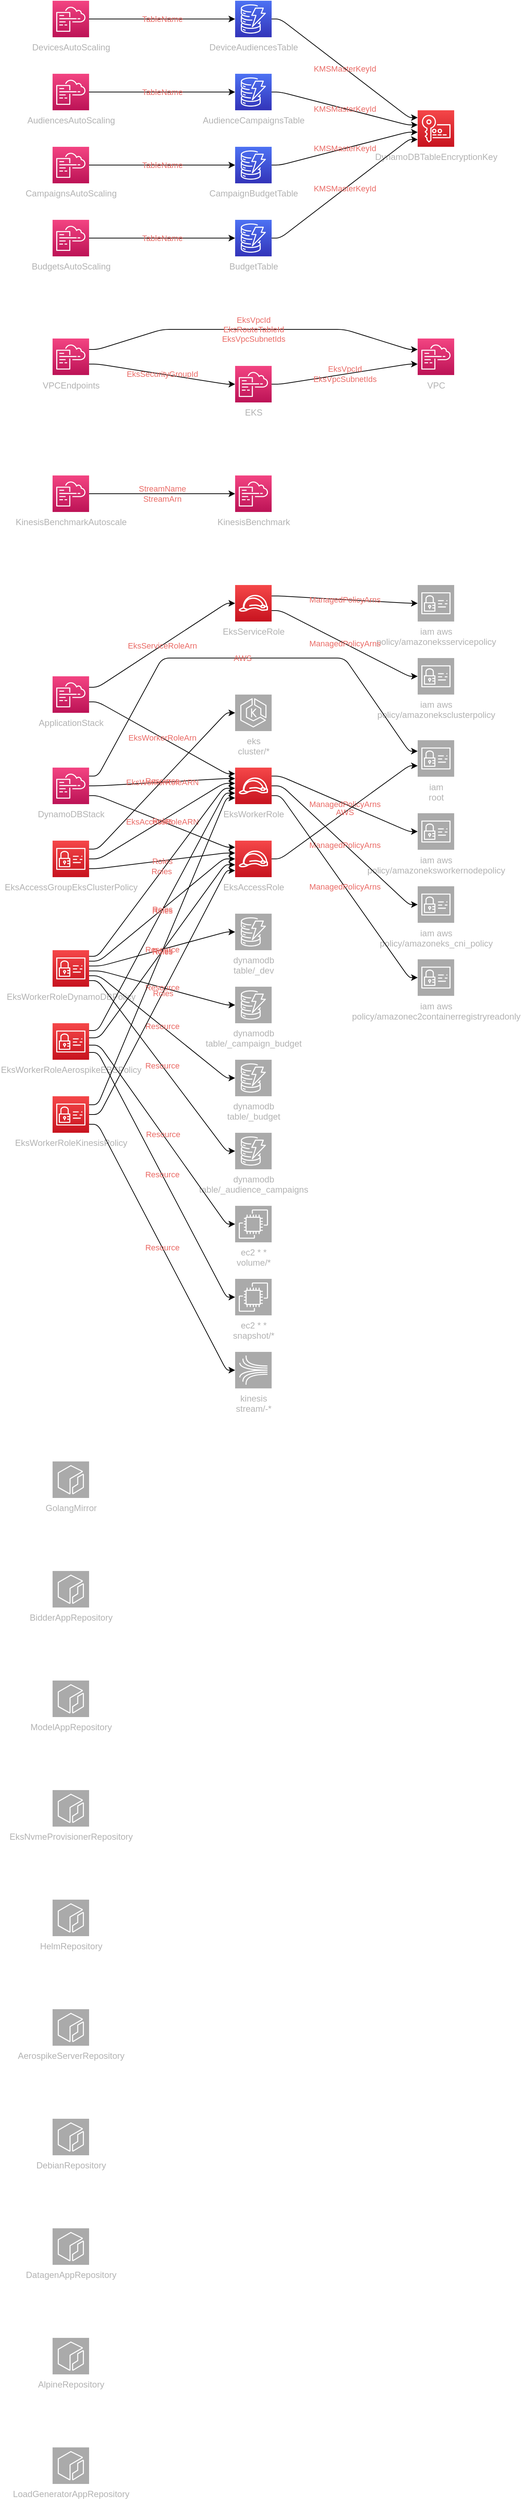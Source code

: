 <mxfile version="13.1.3" pages="2">
            <diagram id="diagramid" name="Diagram">
              <mxGraphModel><root><mxCell id="0"/><mxCell id="1" parent="0"/><mxCell id="2" value="GolangMirror" style="outlineConnect=0;fontColor=#B3B3B3;gradientColor=#aaaaaa;gradientDirection=north;fillColor=#aaaaaa;strokeColor=#ffffff;dashed=0;verticalLabelPosition=bottom;verticalAlign=top;align=center;html=1;fontSize=12;fontStyle=0;aspect=fixed;shape=mxgraph.aws4.resourceIcon;resIcon=mxgraph.aws4.ecr;" vertex="1" parent="1"><mxGeometry y="2000" width="50" height="50" as="geometry"/></mxCell><mxCell id="3" value="BidderAppRepository" style="outlineConnect=0;fontColor=#B3B3B3;gradientColor=#aaaaaa;gradientDirection=north;fillColor=#aaaaaa;strokeColor=#ffffff;dashed=0;verticalLabelPosition=bottom;verticalAlign=top;align=center;html=1;fontSize=12;fontStyle=0;aspect=fixed;shape=mxgraph.aws4.resourceIcon;resIcon=mxgraph.aws4.ecr;" vertex="1" parent="1"><mxGeometry y="2150" width="50" height="50" as="geometry"/></mxCell><mxCell id="4" value="ModelAppRepository" style="outlineConnect=0;fontColor=#B3B3B3;gradientColor=#aaaaaa;gradientDirection=north;fillColor=#aaaaaa;strokeColor=#ffffff;dashed=0;verticalLabelPosition=bottom;verticalAlign=top;align=center;html=1;fontSize=12;fontStyle=0;aspect=fixed;shape=mxgraph.aws4.resourceIcon;resIcon=mxgraph.aws4.ecr;" vertex="1" parent="1"><mxGeometry y="2300" width="50" height="50" as="geometry"/></mxCell><mxCell id="5" value="EksNvmeProvisionerRepository" style="outlineConnect=0;fontColor=#B3B3B3;gradientColor=#aaaaaa;gradientDirection=north;fillColor=#aaaaaa;strokeColor=#ffffff;dashed=0;verticalLabelPosition=bottom;verticalAlign=top;align=center;html=1;fontSize=12;fontStyle=0;aspect=fixed;shape=mxgraph.aws4.resourceIcon;resIcon=mxgraph.aws4.ecr;" vertex="1" parent="1"><mxGeometry y="2450" width="50" height="50" as="geometry"/></mxCell><mxCell id="6" value="HelmRepository" style="outlineConnect=0;fontColor=#B3B3B3;gradientColor=#aaaaaa;gradientDirection=north;fillColor=#aaaaaa;strokeColor=#ffffff;dashed=0;verticalLabelPosition=bottom;verticalAlign=top;align=center;html=1;fontSize=12;fontStyle=0;aspect=fixed;shape=mxgraph.aws4.resourceIcon;resIcon=mxgraph.aws4.ecr;" vertex="1" parent="1"><mxGeometry y="2600" width="50" height="50" as="geometry"/></mxCell><mxCell id="7" value="AerospikeServerRepository" style="outlineConnect=0;fontColor=#B3B3B3;gradientColor=#aaaaaa;gradientDirection=north;fillColor=#aaaaaa;strokeColor=#ffffff;dashed=0;verticalLabelPosition=bottom;verticalAlign=top;align=center;html=1;fontSize=12;fontStyle=0;aspect=fixed;shape=mxgraph.aws4.resourceIcon;resIcon=mxgraph.aws4.ecr;" vertex="1" parent="1"><mxGeometry y="2750" width="50" height="50" as="geometry"/></mxCell><mxCell id="8" value="DebianRepository" style="outlineConnect=0;fontColor=#B3B3B3;gradientColor=#aaaaaa;gradientDirection=north;fillColor=#aaaaaa;strokeColor=#ffffff;dashed=0;verticalLabelPosition=bottom;verticalAlign=top;align=center;html=1;fontSize=12;fontStyle=0;aspect=fixed;shape=mxgraph.aws4.resourceIcon;resIcon=mxgraph.aws4.ecr;" vertex="1" parent="1"><mxGeometry y="2900" width="50" height="50" as="geometry"/></mxCell><mxCell id="9" value="DeviceAudiencesTable" style="outlineConnect=0;fontColor=#B3B3B3;gradientColor=#4D72F3;gradientDirection=north;fillColor=#3334B9;strokeColor=#ffffff;dashed=0;verticalLabelPosition=bottom;verticalAlign=top;align=center;html=1;fontSize=12;fontStyle=0;aspect=fixed;shape=mxgraph.aws4.resourceIcon;resIcon=mxgraph.aws4.dynamodb;" vertex="1" parent="1"><mxGeometry x="250" width="50" height="50" as="geometry"/></mxCell><mxCell id="10" value="AudienceCampaignsTable" style="outlineConnect=0;fontColor=#B3B3B3;gradientColor=#4D72F3;gradientDirection=north;fillColor=#3334B9;strokeColor=#ffffff;dashed=0;verticalLabelPosition=bottom;verticalAlign=top;align=center;html=1;fontSize=12;fontStyle=0;aspect=fixed;shape=mxgraph.aws4.resourceIcon;resIcon=mxgraph.aws4.dynamodb;" vertex="1" parent="1"><mxGeometry x="250" y="100" width="50" height="50" as="geometry"/></mxCell><mxCell id="11" value="CampaignBudgetTable" style="outlineConnect=0;fontColor=#B3B3B3;gradientColor=#4D72F3;gradientDirection=north;fillColor=#3334B9;strokeColor=#ffffff;dashed=0;verticalLabelPosition=bottom;verticalAlign=top;align=center;html=1;fontSize=12;fontStyle=0;aspect=fixed;shape=mxgraph.aws4.resourceIcon;resIcon=mxgraph.aws4.dynamodb;" vertex="1" parent="1"><mxGeometry x="250" y="200" width="50" height="50" as="geometry"/></mxCell><mxCell id="12" value="BudgetTable" style="outlineConnect=0;fontColor=#B3B3B3;gradientColor=#4D72F3;gradientDirection=north;fillColor=#3334B9;strokeColor=#ffffff;dashed=0;verticalLabelPosition=bottom;verticalAlign=top;align=center;html=1;fontSize=12;fontStyle=0;aspect=fixed;shape=mxgraph.aws4.resourceIcon;resIcon=mxgraph.aws4.dynamodb;" vertex="1" parent="1"><mxGeometry x="250" y="300" width="50" height="50" as="geometry"/></mxCell><mxCell id="13" value="DevicesAutoScaling" style="outlineConnect=0;fontColor=#B3B3B3;gradientColor=#F34482;gradientDirection=north;fillColor=#BC1356;strokeColor=#ffffff;dashed=0;verticalLabelPosition=bottom;verticalAlign=top;align=center;html=1;fontSize=12;fontStyle=0;aspect=fixed;shape=mxgraph.aws4.resourceIcon;resIcon=mxgraph.aws4.cloudformation;" vertex="1" parent="1"><mxGeometry width="50" height="50" as="geometry"/></mxCell><mxCell id="14" value="AudiencesAutoScaling" style="outlineConnect=0;fontColor=#B3B3B3;gradientColor=#F34482;gradientDirection=north;fillColor=#BC1356;strokeColor=#ffffff;dashed=0;verticalLabelPosition=bottom;verticalAlign=top;align=center;html=1;fontSize=12;fontStyle=0;aspect=fixed;shape=mxgraph.aws4.resourceIcon;resIcon=mxgraph.aws4.cloudformation;" vertex="1" parent="1"><mxGeometry y="100" width="50" height="50" as="geometry"/></mxCell><mxCell id="15" value="CampaignsAutoScaling" style="outlineConnect=0;fontColor=#B3B3B3;gradientColor=#F34482;gradientDirection=north;fillColor=#BC1356;strokeColor=#ffffff;dashed=0;verticalLabelPosition=bottom;verticalAlign=top;align=center;html=1;fontSize=12;fontStyle=0;aspect=fixed;shape=mxgraph.aws4.resourceIcon;resIcon=mxgraph.aws4.cloudformation;" vertex="1" parent="1"><mxGeometry y="200" width="50" height="50" as="geometry"/></mxCell><mxCell id="16" value="BudgetsAutoScaling" style="outlineConnect=0;fontColor=#B3B3B3;gradientColor=#F34482;gradientDirection=north;fillColor=#BC1356;strokeColor=#ffffff;dashed=0;verticalLabelPosition=bottom;verticalAlign=top;align=center;html=1;fontSize=12;fontStyle=0;aspect=fixed;shape=mxgraph.aws4.resourceIcon;resIcon=mxgraph.aws4.cloudformation;" vertex="1" parent="1"><mxGeometry y="300" width="50" height="50" as="geometry"/></mxCell><mxCell id="17" value="DynamoDBTableEncryptionKey" style="outlineConnect=0;fontColor=#B3B3B3;gradientColor=#F54749;gradientDirection=north;fillColor=#C7131F;strokeColor=#ffffff;dashed=0;verticalLabelPosition=bottom;verticalAlign=top;align=center;html=1;fontSize=12;fontStyle=0;aspect=fixed;shape=mxgraph.aws4.resourceIcon;resIcon=mxgraph.aws4.key_management_service;" vertex="1" parent="1"><mxGeometry x="500" y="150" width="50" height="50" as="geometry"/></mxCell><mxCell id="DynamoDBTableEncryptionKey|DeviceAudiencesTable" value="KMSMasterKeyId" style="edgeStyle=orthogonalEdgeStyle;rounded=1;orthogonalLoop=1;jettySize=auto;html=1;labelBackgroundColor=none;fontColor=#EA6B66;noEdgeStyle=1;orthogonal=1;" edge="1" parent="1" source="9" target="17"><mxGeometry relative="1" as="geometry"><Array as="points"><mxPoint x="312" y="25"/><mxPoint x="488" y="160"/></Array></mxGeometry></mxCell><mxCell id="DynamoDBTableEncryptionKey|AudienceCampaignsTable" value="KMSMasterKeyId" style="edgeStyle=orthogonalEdgeStyle;rounded=1;orthogonalLoop=1;jettySize=auto;html=1;labelBackgroundColor=none;fontColor=#EA6B66;noEdgeStyle=1;orthogonal=1;" edge="1" parent="1" source="10" target="17"><mxGeometry relative="1" as="geometry"><Array as="points"><mxPoint x="312" y="125"/><mxPoint x="486" y="170"/></Array></mxGeometry></mxCell><mxCell id="DynamoDBTableEncryptionKey|CampaignBudgetTable" value="KMSMasterKeyId" style="edgeStyle=orthogonalEdgeStyle;rounded=1;orthogonalLoop=1;jettySize=auto;html=1;labelBackgroundColor=none;fontColor=#EA6B66;noEdgeStyle=1;orthogonal=1;" edge="1" parent="1" source="11" target="17"><mxGeometry relative="1" as="geometry"><Array as="points"><mxPoint x="312" y="225"/><mxPoint x="486" y="180"/></Array></mxGeometry></mxCell><mxCell id="DynamoDBTableEncryptionKey|BudgetTable" value="KMSMasterKeyId" style="edgeStyle=orthogonalEdgeStyle;rounded=1;orthogonalLoop=1;jettySize=auto;html=1;labelBackgroundColor=none;fontColor=#EA6B66;noEdgeStyle=1;orthogonal=1;" edge="1" parent="1" source="12" target="17"><mxGeometry relative="1" as="geometry"><Array as="points"><mxPoint x="312" y="325"/><mxPoint x="488" y="190"/></Array></mxGeometry></mxCell><mxCell id="DeviceAudiencesTable|DevicesAutoScaling" value="TableName" style="edgeStyle=orthogonalEdgeStyle;rounded=1;orthogonalLoop=1;jettySize=auto;html=1;labelBackgroundColor=none;fontColor=#EA6B66;noEdgeStyle=1;orthogonal=1;" edge="1" parent="1" source="13" target="9"><mxGeometry relative="1" as="geometry"><Array as="points"><mxPoint x="62" y="25"/><mxPoint x="238" y="25"/></Array></mxGeometry></mxCell><mxCell id="AudienceCampaignsTable|AudiencesAutoScaling" value="TableName" style="edgeStyle=orthogonalEdgeStyle;rounded=1;orthogonalLoop=1;jettySize=auto;html=1;labelBackgroundColor=none;fontColor=#EA6B66;noEdgeStyle=1;orthogonal=1;" edge="1" parent="1" source="14" target="10"><mxGeometry relative="1" as="geometry"><Array as="points"><mxPoint x="62" y="125"/><mxPoint x="238" y="125"/></Array></mxGeometry></mxCell><mxCell id="CampaignBudgetTable|CampaignsAutoScaling" value="TableName" style="edgeStyle=orthogonalEdgeStyle;rounded=1;orthogonalLoop=1;jettySize=auto;html=1;labelBackgroundColor=none;fontColor=#EA6B66;noEdgeStyle=1;orthogonal=1;" edge="1" parent="1" source="15" target="11"><mxGeometry relative="1" as="geometry"><Array as="points"><mxPoint x="62" y="225"/><mxPoint x="238" y="225"/></Array></mxGeometry></mxCell><mxCell id="BudgetTable|BudgetsAutoScaling" value="TableName" style="edgeStyle=orthogonalEdgeStyle;rounded=1;orthogonalLoop=1;jettySize=auto;html=1;labelBackgroundColor=none;fontColor=#EA6B66;noEdgeStyle=1;orthogonal=1;" edge="1" parent="1" source="16" target="12"><mxGeometry relative="1" as="geometry"><Array as="points"><mxPoint x="62" y="325"/><mxPoint x="238" y="325"/></Array></mxGeometry></mxCell><mxCell id="18" value="DynamoDBStack" style="outlineConnect=0;fontColor=#B3B3B3;gradientColor=#F34482;gradientDirection=north;fillColor=#BC1356;strokeColor=#ffffff;dashed=0;verticalLabelPosition=bottom;verticalAlign=top;align=center;html=1;fontSize=12;fontStyle=0;aspect=fixed;shape=mxgraph.aws4.resourceIcon;resIcon=mxgraph.aws4.cloudformation;" vertex="1" parent="1"><mxGeometry y="1050" width="50" height="50" as="geometry"/></mxCell><mxCell id="19" value="VPC" style="outlineConnect=0;fontColor=#B3B3B3;gradientColor=#F34482;gradientDirection=north;fillColor=#BC1356;strokeColor=#ffffff;dashed=0;verticalLabelPosition=bottom;verticalAlign=top;align=center;html=1;fontSize=12;fontStyle=0;aspect=fixed;shape=mxgraph.aws4.resourceIcon;resIcon=mxgraph.aws4.cloudformation;" vertex="1" parent="1"><mxGeometry x="500" y="462.5" width="50" height="50" as="geometry"/></mxCell><mxCell id="20" value="VPCEndpoints" style="outlineConnect=0;fontColor=#B3B3B3;gradientColor=#F34482;gradientDirection=north;fillColor=#BC1356;strokeColor=#ffffff;dashed=0;verticalLabelPosition=bottom;verticalAlign=top;align=center;html=1;fontSize=12;fontStyle=0;aspect=fixed;shape=mxgraph.aws4.resourceIcon;resIcon=mxgraph.aws4.cloudformation;" vertex="1" parent="1"><mxGeometry y="462.5" width="50" height="50" as="geometry"/></mxCell><mxCell id="21" value="EKS" style="outlineConnect=0;fontColor=#B3B3B3;gradientColor=#F34482;gradientDirection=north;fillColor=#BC1356;strokeColor=#ffffff;dashed=0;verticalLabelPosition=bottom;verticalAlign=top;align=center;html=1;fontSize=12;fontStyle=0;aspect=fixed;shape=mxgraph.aws4.resourceIcon;resIcon=mxgraph.aws4.cloudformation;" vertex="1" parent="1"><mxGeometry x="250" y="500" width="50" height="50" as="geometry"/></mxCell><mxCell id="22" value="KinesisBenchmark" style="outlineConnect=0;fontColor=#B3B3B3;gradientColor=#F34482;gradientDirection=north;fillColor=#BC1356;strokeColor=#ffffff;dashed=0;verticalLabelPosition=bottom;verticalAlign=top;align=center;html=1;fontSize=12;fontStyle=0;aspect=fixed;shape=mxgraph.aws4.resourceIcon;resIcon=mxgraph.aws4.cloudformation;" vertex="1" parent="1"><mxGeometry x="250" y="650" width="50" height="50" as="geometry"/></mxCell><mxCell id="23" value="KinesisBenchmarkAutoscale" style="outlineConnect=0;fontColor=#B3B3B3;gradientColor=#F34482;gradientDirection=north;fillColor=#BC1356;strokeColor=#ffffff;dashed=0;verticalLabelPosition=bottom;verticalAlign=top;align=center;html=1;fontSize=12;fontStyle=0;aspect=fixed;shape=mxgraph.aws4.resourceIcon;resIcon=mxgraph.aws4.cloudformation;" vertex="1" parent="1"><mxGeometry y="650" width="50" height="50" as="geometry"/></mxCell><mxCell id="VPC|VPCEndpoints" value="EksVpcId&#xA;EksRouteTableId&#xA;EksVpcSubnetIds" style="edgeStyle=orthogonalEdgeStyle;rounded=1;orthogonalLoop=1;jettySize=auto;html=1;labelBackgroundColor=none;fontColor=#EA6B66;noEdgeStyle=1;orthogonal=1;" edge="1" parent="1" source="20" target="19"><mxGeometry relative="1" as="geometry"><Array as="points"><mxPoint x="62" y="477.5"/><mxPoint x="150" y="450"/><mxPoint x="400" y="450"/><mxPoint x="488" y="477.5"/></Array></mxGeometry></mxCell><mxCell id="EKS|VPCEndpoints" value="EksSecurityGroupId" style="edgeStyle=orthogonalEdgeStyle;rounded=1;orthogonalLoop=1;jettySize=auto;html=1;labelBackgroundColor=none;fontColor=#EA6B66;noEdgeStyle=1;orthogonal=1;" edge="1" parent="1" source="20" target="21"><mxGeometry relative="1" as="geometry"><Array as="points"><mxPoint x="62" y="497.5"/><mxPoint x="238" y="525"/></Array></mxGeometry></mxCell><mxCell id="VPC|EKS" value="EksVpcId&#xA;EksVpcSubnetIds" style="edgeStyle=orthogonalEdgeStyle;rounded=1;orthogonalLoop=1;jettySize=auto;html=1;labelBackgroundColor=none;fontColor=#EA6B66;noEdgeStyle=1;orthogonal=1;" edge="1" parent="1" source="21" target="19"><mxGeometry relative="1" as="geometry"><Array as="points"><mxPoint x="312" y="525"/><mxPoint x="488" y="497.5"/></Array></mxGeometry></mxCell><mxCell id="KinesisBenchmark|KinesisBenchmarkAutoscale" value="StreamName&#xA;StreamArn" style="edgeStyle=orthogonalEdgeStyle;rounded=1;orthogonalLoop=1;jettySize=auto;html=1;labelBackgroundColor=none;fontColor=#EA6B66;noEdgeStyle=1;orthogonal=1;" edge="1" parent="1" source="23" target="22"><mxGeometry relative="1" as="geometry"><Array as="points"><mxPoint x="62" y="675"/><mxPoint x="238" y="675"/></Array></mxGeometry></mxCell><mxCell id="24" value="ApplicationStack" style="outlineConnect=0;fontColor=#B3B3B3;gradientColor=#F34482;gradientDirection=north;fillColor=#BC1356;strokeColor=#ffffff;dashed=0;verticalLabelPosition=bottom;verticalAlign=top;align=center;html=1;fontSize=12;fontStyle=0;aspect=fixed;shape=mxgraph.aws4.resourceIcon;resIcon=mxgraph.aws4.cloudformation;" vertex="1" parent="1"><mxGeometry y="925" width="50" height="50" as="geometry"/></mxCell><mxCell id="25" value="EksServiceRole" style="outlineConnect=0;fontColor=#B3B3B3;gradientColor=#F54749;gradientDirection=north;fillColor=#C7131F;strokeColor=#ffffff;dashed=0;verticalLabelPosition=bottom;verticalAlign=top;align=center;html=1;fontSize=12;fontStyle=0;aspect=fixed;shape=mxgraph.aws4.resourceIcon;resIcon=mxgraph.aws4.role;" vertex="1" parent="1"><mxGeometry x="250" y="800" width="50" height="50" as="geometry"/></mxCell><mxCell id="26" value="EksWorkerRole" style="outlineConnect=0;fontColor=#B3B3B3;gradientColor=#F54749;gradientDirection=north;fillColor=#C7131F;strokeColor=#ffffff;dashed=0;verticalLabelPosition=bottom;verticalAlign=top;align=center;html=1;fontSize=12;fontStyle=0;aspect=fixed;shape=mxgraph.aws4.resourceIcon;resIcon=mxgraph.aws4.role;" vertex="1" parent="1"><mxGeometry x="250" y="1050" width="50" height="50" as="geometry"/></mxCell><mxCell id="27" value="EksAccessRole" style="outlineConnect=0;fontColor=#B3B3B3;gradientColor=#F54749;gradientDirection=north;fillColor=#C7131F;strokeColor=#ffffff;dashed=0;verticalLabelPosition=bottom;verticalAlign=top;align=center;html=1;fontSize=12;fontStyle=0;aspect=fixed;shape=mxgraph.aws4.resourceIcon;resIcon=mxgraph.aws4.role;" vertex="1" parent="1"><mxGeometry x="250" y="1150" width="50" height="50" as="geometry"/></mxCell><mxCell id="28" value="EksAccessGroupEksClusterPolicy" style="outlineConnect=0;fontColor=#B3B3B3;gradientColor=#F54749;gradientDirection=north;fillColor=#C7131F;strokeColor=#ffffff;dashed=0;verticalLabelPosition=bottom;verticalAlign=top;align=center;html=1;fontSize=12;fontStyle=0;aspect=fixed;shape=mxgraph.aws4.resourceIcon;resIcon=mxgraph.aws4.identity_and_access_management;" vertex="1" parent="1"><mxGeometry y="1150" width="50" height="50" as="geometry"/></mxCell><mxCell id="29" value="EksWorkerRoleDynamoDBPolicy" style="outlineConnect=0;fontColor=#B3B3B3;gradientColor=#F54749;gradientDirection=north;fillColor=#C7131F;strokeColor=#ffffff;dashed=0;verticalLabelPosition=bottom;verticalAlign=top;align=center;html=1;fontSize=12;fontStyle=0;aspect=fixed;shape=mxgraph.aws4.resourceIcon;resIcon=mxgraph.aws4.identity_and_access_management;" vertex="1" parent="1"><mxGeometry y="1300" width="50" height="50" as="geometry"/></mxCell><mxCell id="30" value="EksWorkerRoleAerospikeEBSPolicy" style="outlineConnect=0;fontColor=#B3B3B3;gradientColor=#F54749;gradientDirection=north;fillColor=#C7131F;strokeColor=#ffffff;dashed=0;verticalLabelPosition=bottom;verticalAlign=top;align=center;html=1;fontSize=12;fontStyle=0;aspect=fixed;shape=mxgraph.aws4.resourceIcon;resIcon=mxgraph.aws4.identity_and_access_management;" vertex="1" parent="1"><mxGeometry y="1400" width="50" height="50" as="geometry"/></mxCell><mxCell id="31" value="EksWorkerRoleKinesisPolicy" style="outlineConnect=0;fontColor=#B3B3B3;gradientColor=#F54749;gradientDirection=north;fillColor=#C7131F;strokeColor=#ffffff;dashed=0;verticalLabelPosition=bottom;verticalAlign=top;align=center;html=1;fontSize=12;fontStyle=0;aspect=fixed;shape=mxgraph.aws4.resourceIcon;resIcon=mxgraph.aws4.identity_and_access_management;" vertex="1" parent="1"><mxGeometry y="1500" width="50" height="50" as="geometry"/></mxCell><mxCell id="32" value="DatagenAppRepository" style="outlineConnect=0;fontColor=#B3B3B3;gradientColor=#aaaaaa;gradientDirection=north;fillColor=#aaaaaa;strokeColor=#ffffff;dashed=0;verticalLabelPosition=bottom;verticalAlign=top;align=center;html=1;fontSize=12;fontStyle=0;aspect=fixed;shape=mxgraph.aws4.resourceIcon;resIcon=mxgraph.aws4.ecr;" vertex="1" parent="1"><mxGeometry y="3050" width="50" height="50" as="geometry"/></mxCell><mxCell id="33" value="AlpineRepository" style="outlineConnect=0;fontColor=#B3B3B3;gradientColor=#aaaaaa;gradientDirection=north;fillColor=#aaaaaa;strokeColor=#ffffff;dashed=0;verticalLabelPosition=bottom;verticalAlign=top;align=center;html=1;fontSize=12;fontStyle=0;aspect=fixed;shape=mxgraph.aws4.resourceIcon;resIcon=mxgraph.aws4.ecr;" vertex="1" parent="1"><mxGeometry y="3200" width="50" height="50" as="geometry"/></mxCell><mxCell id="34" value="LoadGeneratorAppRepository" style="outlineConnect=0;fontColor=#B3B3B3;gradientColor=#aaaaaa;gradientDirection=north;fillColor=#aaaaaa;strokeColor=#ffffff;dashed=0;verticalLabelPosition=bottom;verticalAlign=top;align=center;html=1;fontSize=12;fontStyle=0;aspect=fixed;shape=mxgraph.aws4.resourceIcon;resIcon=mxgraph.aws4.ecr;" vertex="1" parent="1"><mxGeometry y="3350" width="50" height="50" as="geometry"/></mxCell><mxCell id="35" value="iam  &#xA;root" style="outlineConnect=0;fontColor=#B3B3B3;gradientColor=#aaaaaa;gradientDirection=north;fillColor=#aaaaaa;strokeColor=#ffffff;dashed=0;verticalLabelPosition=bottom;verticalAlign=top;align=center;html=1;fontSize=12;fontStyle=0;aspect=fixed;shape=mxgraph.aws4.resourceIcon;resIcon=mxgraph.aws4.identity_and_access_management;" vertex="1" parent="1"><mxGeometry x="500" y="1012.5" width="50" height="50" as="geometry"/></mxCell><mxCell id="36" value="iam  aws&#xA;policy/amazoneksservicepolicy" style="outlineConnect=0;fontColor=#B3B3B3;gradientColor=#aaaaaa;gradientDirection=north;fillColor=#aaaaaa;strokeColor=#ffffff;dashed=0;verticalLabelPosition=bottom;verticalAlign=top;align=center;html=1;fontSize=12;fontStyle=0;aspect=fixed;shape=mxgraph.aws4.resourceIcon;resIcon=mxgraph.aws4.identity_and_access_management;" vertex="1" parent="1"><mxGeometry x="500" y="800" width="50" height="50" as="geometry"/></mxCell><mxCell id="37" value="iam  aws&#xA;policy/amazoneksclusterpolicy" style="outlineConnect=0;fontColor=#B3B3B3;gradientColor=#aaaaaa;gradientDirection=north;fillColor=#aaaaaa;strokeColor=#ffffff;dashed=0;verticalLabelPosition=bottom;verticalAlign=top;align=center;html=1;fontSize=12;fontStyle=0;aspect=fixed;shape=mxgraph.aws4.resourceIcon;resIcon=mxgraph.aws4.identity_and_access_management;" vertex="1" parent="1"><mxGeometry x="500" y="900" width="50" height="50" as="geometry"/></mxCell><mxCell id="38" value="iam  aws&#xA;policy/amazoneksworkernodepolicy" style="outlineConnect=0;fontColor=#B3B3B3;gradientColor=#aaaaaa;gradientDirection=north;fillColor=#aaaaaa;strokeColor=#ffffff;dashed=0;verticalLabelPosition=bottom;verticalAlign=top;align=center;html=1;fontSize=12;fontStyle=0;aspect=fixed;shape=mxgraph.aws4.resourceIcon;resIcon=mxgraph.aws4.identity_and_access_management;" vertex="1" parent="1"><mxGeometry x="500" y="1112.5" width="50" height="50" as="geometry"/></mxCell><mxCell id="39" value="iam  aws&#xA;policy/amazoneks_cni_policy" style="outlineConnect=0;fontColor=#B3B3B3;gradientColor=#aaaaaa;gradientDirection=north;fillColor=#aaaaaa;strokeColor=#ffffff;dashed=0;verticalLabelPosition=bottom;verticalAlign=top;align=center;html=1;fontSize=12;fontStyle=0;aspect=fixed;shape=mxgraph.aws4.resourceIcon;resIcon=mxgraph.aws4.identity_and_access_management;" vertex="1" parent="1"><mxGeometry x="500" y="1212.5" width="50" height="50" as="geometry"/></mxCell><mxCell id="40" value="iam  aws&#xA;policy/amazonec2containerregistryreadonly" style="outlineConnect=0;fontColor=#B3B3B3;gradientColor=#aaaaaa;gradientDirection=north;fillColor=#aaaaaa;strokeColor=#ffffff;dashed=0;verticalLabelPosition=bottom;verticalAlign=top;align=center;html=1;fontSize=12;fontStyle=0;aspect=fixed;shape=mxgraph.aws4.resourceIcon;resIcon=mxgraph.aws4.identity_and_access_management;" vertex="1" parent="1"><mxGeometry x="500" y="1312.5" width="50" height="50" as="geometry"/></mxCell><mxCell id="41" value="eks  &#xA;cluster/*" style="outlineConnect=0;fontColor=#B3B3B3;gradientColor=#aaaaaa;gradientDirection=north;fillColor=#aaaaaa;strokeColor=#ffffff;dashed=0;verticalLabelPosition=bottom;verticalAlign=top;align=center;html=1;fontSize=12;fontStyle=0;aspect=fixed;shape=mxgraph.aws4.resourceIcon;resIcon=mxgraph.aws4.eks;" vertex="1" parent="1"><mxGeometry x="250" y="950" width="50" height="50" as="geometry"/></mxCell><mxCell id="42" value="dynamodb  &#xA;table/_dev" style="outlineConnect=0;fontColor=#B3B3B3;gradientColor=#aaaaaa;gradientDirection=north;fillColor=#aaaaaa;strokeColor=#ffffff;dashed=0;verticalLabelPosition=bottom;verticalAlign=top;align=center;html=1;fontSize=12;fontStyle=0;aspect=fixed;shape=mxgraph.aws4.resourceIcon;resIcon=mxgraph.aws4.dynamodb;" vertex="1" parent="1"><mxGeometry x="250" y="1250" width="50" height="50" as="geometry"/></mxCell><mxCell id="43" value="dynamodb  &#xA;table/_campaign_budget" style="outlineConnect=0;fontColor=#B3B3B3;gradientColor=#aaaaaa;gradientDirection=north;fillColor=#aaaaaa;strokeColor=#ffffff;dashed=0;verticalLabelPosition=bottom;verticalAlign=top;align=center;html=1;fontSize=12;fontStyle=0;aspect=fixed;shape=mxgraph.aws4.resourceIcon;resIcon=mxgraph.aws4.dynamodb;" vertex="1" parent="1"><mxGeometry x="250" y="1350" width="50" height="50" as="geometry"/></mxCell><mxCell id="44" value="dynamodb  &#xA;table/_budget" style="outlineConnect=0;fontColor=#B3B3B3;gradientColor=#aaaaaa;gradientDirection=north;fillColor=#aaaaaa;strokeColor=#ffffff;dashed=0;verticalLabelPosition=bottom;verticalAlign=top;align=center;html=1;fontSize=12;fontStyle=0;aspect=fixed;shape=mxgraph.aws4.resourceIcon;resIcon=mxgraph.aws4.dynamodb;" vertex="1" parent="1"><mxGeometry x="250" y="1450" width="50" height="50" as="geometry"/></mxCell><mxCell id="45" value="dynamodb  &#xA;table/_audience_campaigns" style="outlineConnect=0;fontColor=#B3B3B3;gradientColor=#aaaaaa;gradientDirection=north;fillColor=#aaaaaa;strokeColor=#ffffff;dashed=0;verticalLabelPosition=bottom;verticalAlign=top;align=center;html=1;fontSize=12;fontStyle=0;aspect=fixed;shape=mxgraph.aws4.resourceIcon;resIcon=mxgraph.aws4.dynamodb;" vertex="1" parent="1"><mxGeometry x="250" y="1550" width="50" height="50" as="geometry"/></mxCell><mxCell id="46" value="ec2 * *&#xA;volume/*" style="outlineConnect=0;fontColor=#B3B3B3;gradientColor=#aaaaaa;gradientDirection=north;fillColor=#aaaaaa;strokeColor=#ffffff;dashed=0;verticalLabelPosition=bottom;verticalAlign=top;align=center;html=1;fontSize=12;fontStyle=0;aspect=fixed;shape=mxgraph.aws4.resourceIcon;resIcon=mxgraph.aws4.ec2;" vertex="1" parent="1"><mxGeometry x="250" y="1650" width="50" height="50" as="geometry"/></mxCell><mxCell id="47" value="ec2 * *&#xA;snapshot/*" style="outlineConnect=0;fontColor=#B3B3B3;gradientColor=#aaaaaa;gradientDirection=north;fillColor=#aaaaaa;strokeColor=#ffffff;dashed=0;verticalLabelPosition=bottom;verticalAlign=top;align=center;html=1;fontSize=12;fontStyle=0;aspect=fixed;shape=mxgraph.aws4.resourceIcon;resIcon=mxgraph.aws4.ec2;" vertex="1" parent="1"><mxGeometry x="250" y="1750" width="50" height="50" as="geometry"/></mxCell><mxCell id="48" value="kinesis  &#xA;stream/-*" style="outlineConnect=0;fontColor=#B3B3B3;gradientColor=#aaaaaa;gradientDirection=north;fillColor=#aaaaaa;strokeColor=#ffffff;dashed=0;verticalLabelPosition=bottom;verticalAlign=top;align=center;html=1;fontSize=12;fontStyle=0;aspect=fixed;shape=mxgraph.aws4.resourceIcon;resIcon=mxgraph.aws4.kinesis;" vertex="1" parent="1"><mxGeometry x="250" y="1850" width="50" height="50" as="geometry"/></mxCell><mxCell id="iam  &#xA;root|DynamoDBStack" value="AWS" style="edgeStyle=orthogonalEdgeStyle;rounded=1;orthogonalLoop=1;jettySize=auto;html=1;labelBackgroundColor=none;fontColor=#EA6B66;noEdgeStyle=1;orthogonal=1;" edge="1" parent="1" source="18" target="35"><mxGeometry relative="1" as="geometry"><Array as="points"><mxPoint x="62" y="1061.667"/><mxPoint x="150" y="900"/><mxPoint x="400" y="900"/><mxPoint x="488" y="1027.5"/></Array></mxGeometry></mxCell><mxCell id="EksWorkerRole|DynamoDBStack" value="EksWorkerRoleARN" style="edgeStyle=orthogonalEdgeStyle;rounded=1;orthogonalLoop=1;jettySize=auto;html=1;labelBackgroundColor=none;fontColor=#EA6B66;noEdgeStyle=1;orthogonal=1;" edge="1" parent="1" source="18" target="26"><mxGeometry relative="1" as="geometry"><Array as="points"><mxPoint x="64" y="1075"/><mxPoint x="236" y="1065"/></Array></mxGeometry></mxCell><mxCell id="EksAccessRole|DynamoDBStack" value="EksAccessRoleARN" style="edgeStyle=orthogonalEdgeStyle;rounded=1;orthogonalLoop=1;jettySize=auto;html=1;labelBackgroundColor=none;fontColor=#EA6B66;noEdgeStyle=1;orthogonal=1;" edge="1" parent="1" source="18" target="27"><mxGeometry relative="1" as="geometry"><Array as="points"><mxPoint x="62" y="1088.333"/><mxPoint x="238" y="1159"/></Array></mxGeometry></mxCell><mxCell id="EksServiceRole|ApplicationStack" value="EksServiceRoleArn" style="edgeStyle=orthogonalEdgeStyle;rounded=1;orthogonalLoop=1;jettySize=auto;html=1;labelBackgroundColor=none;fontColor=#EA6B66;noEdgeStyle=1;orthogonal=1;" edge="1" parent="1" source="24" target="25"><mxGeometry relative="1" as="geometry"><Array as="points"><mxPoint x="62" y="940"/><mxPoint x="238" y="825"/></Array></mxGeometry></mxCell><mxCell id="EksWorkerRole|ApplicationStack" value="EksWorkerRoleArn" style="edgeStyle=orthogonalEdgeStyle;rounded=1;orthogonalLoop=1;jettySize=auto;html=1;labelBackgroundColor=none;fontColor=#EA6B66;noEdgeStyle=1;orthogonal=1;" edge="1" parent="1" source="24" target="26"><mxGeometry relative="1" as="geometry"><Array as="points"><mxPoint x="62" y="960"/><mxPoint x="238" y="1058.333"/></Array></mxGeometry></mxCell><mxCell id="iam  aws&#xA;policy/amazoneksservicepolicy|EksServiceRole" value="ManagedPolicyArns" style="edgeStyle=orthogonalEdgeStyle;rounded=1;orthogonalLoop=1;jettySize=auto;html=1;labelBackgroundColor=none;fontColor=#EA6B66;noEdgeStyle=1;orthogonal=1;" edge="1" parent="1" source="25" target="36"><mxGeometry relative="1" as="geometry"><Array as="points"><mxPoint x="312" y="815"/><mxPoint x="488" y="825"/></Array></mxGeometry></mxCell><mxCell id="iam  aws&#xA;policy/amazoneksclusterpolicy|EksServiceRole" value="ManagedPolicyArns" style="edgeStyle=orthogonalEdgeStyle;rounded=1;orthogonalLoop=1;jettySize=auto;html=1;labelBackgroundColor=none;fontColor=#EA6B66;noEdgeStyle=1;orthogonal=1;" edge="1" parent="1" source="25" target="37"><mxGeometry relative="1" as="geometry"><Array as="points"><mxPoint x="312" y="835"/><mxPoint x="488" y="925"/></Array></mxGeometry></mxCell><mxCell id="iam  aws&#xA;policy/amazoneksworkernodepolicy|EksWorkerRole" value="ManagedPolicyArns" style="edgeStyle=orthogonalEdgeStyle;rounded=1;orthogonalLoop=1;jettySize=auto;html=1;labelBackgroundColor=none;fontColor=#EA6B66;noEdgeStyle=1;orthogonal=1;" edge="1" parent="1" source="26" target="38"><mxGeometry relative="1" as="geometry"><Array as="points"><mxPoint x="312" y="1061.667"/><mxPoint x="488" y="1137.5"/></Array></mxGeometry></mxCell><mxCell id="iam  aws&#xA;policy/amazoneks_cni_policy|EksWorkerRole" value="ManagedPolicyArns" style="edgeStyle=orthogonalEdgeStyle;rounded=1;orthogonalLoop=1;jettySize=auto;html=1;labelBackgroundColor=none;fontColor=#EA6B66;noEdgeStyle=1;orthogonal=1;" edge="1" parent="1" source="26" target="39"><mxGeometry relative="1" as="geometry"><Array as="points"><mxPoint x="314" y="1075"/><mxPoint x="488" y="1237.5"/></Array></mxGeometry></mxCell><mxCell id="iam  aws&#xA;policy/amazonec2containerregistryreadonly|EksWorkerRole" value="ManagedPolicyArns" style="edgeStyle=orthogonalEdgeStyle;rounded=1;orthogonalLoop=1;jettySize=auto;html=1;labelBackgroundColor=none;fontColor=#EA6B66;noEdgeStyle=1;orthogonal=1;" edge="1" parent="1" source="26" target="40"><mxGeometry relative="1" as="geometry"><Array as="points"><mxPoint x="312" y="1088.333"/><mxPoint x="488" y="1337.5"/></Array></mxGeometry></mxCell><mxCell id="iam  &#xA;root|EksAccessRole" value="AWS" style="edgeStyle=orthogonalEdgeStyle;rounded=1;orthogonalLoop=1;jettySize=auto;html=1;labelBackgroundColor=none;fontColor=#EA6B66;noEdgeStyle=1;orthogonal=1;" edge="1" parent="1" source="27" target="35"><mxGeometry relative="1" as="geometry"><Array as="points"><mxPoint x="312" y="1175"/><mxPoint x="488" y="1047.5"/></Array></mxGeometry></mxCell><mxCell id="eks  &#xA;cluster/*|EksAccessGroupEksClusterPolicy" value="Resource" style="edgeStyle=orthogonalEdgeStyle;rounded=1;orthogonalLoop=1;jettySize=auto;html=1;labelBackgroundColor=none;fontColor=#EA6B66;noEdgeStyle=1;orthogonal=1;" edge="1" parent="1" source="28" target="41"><mxGeometry relative="1" as="geometry"><Array as="points"><mxPoint x="62" y="1161.667"/><mxPoint x="238" y="975"/></Array></mxGeometry></mxCell><mxCell id="EksAccessRole|EksAccessGroupEksClusterPolicy" value="Roles" style="edgeStyle=orthogonalEdgeStyle;rounded=1;orthogonalLoop=1;jettySize=auto;html=1;labelBackgroundColor=none;fontColor=#EA6B66;noEdgeStyle=1;orthogonal=1;" edge="1" parent="1" source="28" target="27"><mxGeometry relative="1" as="geometry"><Array as="points"><mxPoint x="62" y="1188.333"/><mxPoint x="236" y="1167"/></Array></mxGeometry></mxCell><mxCell id="EksWorkerRole|EksAccessGroupEksClusterPolicy" value="Roles" style="edgeStyle=orthogonalEdgeStyle;rounded=1;orthogonalLoop=1;jettySize=auto;html=1;labelBackgroundColor=none;fontColor=#EA6B66;noEdgeStyle=1;orthogonal=1;" edge="1" parent="1" source="28" target="26"><mxGeometry relative="1" as="geometry"><Array as="points"><mxPoint x="64" y="1175"/><mxPoint x="234" y="1071.667"/></Array></mxGeometry></mxCell><mxCell id="dynamodb  &#xA;table/_dev|EksWorkerRoleDynamoDBPolicy" value="Resource" style="edgeStyle=orthogonalEdgeStyle;rounded=1;orthogonalLoop=1;jettySize=auto;html=1;labelBackgroundColor=none;fontColor=#EA6B66;noEdgeStyle=1;orthogonal=1;" edge="1" parent="1" source="29" target="42"><mxGeometry relative="1" as="geometry"><Array as="points"><mxPoint x="66" y="1321.667"/><mxPoint x="238" y="1275"/></Array></mxGeometry></mxCell><mxCell id="dynamodb  &#xA;table/_campaign_budget|EksWorkerRoleDynamoDBPolicy" value="Resource" style="edgeStyle=orthogonalEdgeStyle;rounded=1;orthogonalLoop=1;jettySize=auto;html=1;labelBackgroundColor=none;fontColor=#EA6B66;noEdgeStyle=1;orthogonal=1;" edge="1" parent="1" source="29" target="43"><mxGeometry relative="1" as="geometry"><Array as="points"><mxPoint x="66" y="1328.333"/><mxPoint x="238" y="1375"/></Array></mxGeometry></mxCell><mxCell id="dynamodb  &#xA;table/_budget|EksWorkerRoleDynamoDBPolicy" value="Resource" style="edgeStyle=orthogonalEdgeStyle;rounded=1;orthogonalLoop=1;jettySize=auto;html=1;labelBackgroundColor=none;fontColor=#EA6B66;noEdgeStyle=1;orthogonal=1;" edge="1" parent="1" source="29" target="44"><mxGeometry relative="1" as="geometry"><Array as="points"><mxPoint x="64" y="1335.0"/><mxPoint x="238" y="1475"/></Array></mxGeometry></mxCell><mxCell id="dynamodb  &#xA;table/_audience_campaigns|EksWorkerRoleDynamoDBPolicy" value="Resource" style="edgeStyle=orthogonalEdgeStyle;rounded=1;orthogonalLoop=1;jettySize=auto;html=1;labelBackgroundColor=none;fontColor=#EA6B66;noEdgeStyle=1;orthogonal=1;" edge="1" parent="1" source="29" target="45"><mxGeometry relative="1" as="geometry"><Array as="points"><mxPoint x="62" y="1341.667"/><mxPoint x="238" y="1575"/></Array></mxGeometry></mxCell><mxCell id="EksAccessRole|EksWorkerRoleDynamoDBPolicy" value="Roles" style="edgeStyle=orthogonalEdgeStyle;rounded=1;orthogonalLoop=1;jettySize=auto;html=1;labelBackgroundColor=none;fontColor=#EA6B66;noEdgeStyle=1;orthogonal=1;" edge="1" parent="1" source="29" target="27"><mxGeometry relative="1" as="geometry"><Array as="points"><mxPoint x="64" y="1315"/><mxPoint x="234" y="1175"/></Array></mxGeometry></mxCell><mxCell id="EksWorkerRole|EksWorkerRoleDynamoDBPolicy" value="Roles" style="edgeStyle=orthogonalEdgeStyle;rounded=1;orthogonalLoop=1;jettySize=auto;html=1;labelBackgroundColor=none;fontColor=#EA6B66;noEdgeStyle=1;orthogonal=1;" edge="1" parent="1" source="29" target="26"><mxGeometry relative="1" as="geometry"><Array as="points"><mxPoint x="62" y="1308.333"/><mxPoint x="234" y="1078.333"/></Array></mxGeometry></mxCell><mxCell id="EksAccessRole|EksWorkerRoleAerospikeEBSPolicy" value="Roles" style="edgeStyle=orthogonalEdgeStyle;rounded=1;orthogonalLoop=1;jettySize=auto;html=1;labelBackgroundColor=none;fontColor=#EA6B66;noEdgeStyle=1;orthogonal=1;" edge="1" parent="1" source="30" target="27"><mxGeometry relative="1" as="geometry"><Array as="points"><mxPoint x="64" y="1420"/><mxPoint x="236" y="1183"/></Array></mxGeometry></mxCell><mxCell id="EksWorkerRole|EksWorkerRoleAerospikeEBSPolicy" value="Roles" style="edgeStyle=orthogonalEdgeStyle;rounded=1;orthogonalLoop=1;jettySize=auto;html=1;labelBackgroundColor=none;fontColor=#EA6B66;noEdgeStyle=1;orthogonal=1;" edge="1" parent="1" source="30" target="26"><mxGeometry relative="1" as="geometry"><Array as="points"><mxPoint x="62" y="1410"/><mxPoint x="236" y="1085.0"/></Array></mxGeometry></mxCell><mxCell id="ec2 * *&#xA;volume/*|EksWorkerRoleAerospikeEBSPolicy" value="Resource" style="edgeStyle=orthogonalEdgeStyle;rounded=1;orthogonalLoop=1;jettySize=auto;html=1;labelBackgroundColor=none;fontColor=#EA6B66;noEdgeStyle=1;orthogonal=1;" edge="1" parent="1" source="30" target="46"><mxGeometry relative="1" as="geometry"><Array as="points"><mxPoint x="64" y="1430"/><mxPoint x="238" y="1675"/></Array></mxGeometry></mxCell><mxCell id="ec2 * *&#xA;snapshot/*|EksWorkerRoleAerospikeEBSPolicy" value="Resource" style="edgeStyle=orthogonalEdgeStyle;rounded=1;orthogonalLoop=1;jettySize=auto;html=1;labelBackgroundColor=none;fontColor=#EA6B66;noEdgeStyle=1;orthogonal=1;" edge="1" parent="1" source="30" target="47"><mxGeometry relative="1" as="geometry"><Array as="points"><mxPoint x="62" y="1440"/><mxPoint x="238" y="1775"/></Array></mxGeometry></mxCell><mxCell id="kinesis  &#xA;stream/-*|EksWorkerRoleKinesisPolicy" value="Resource" style="edgeStyle=orthogonalEdgeStyle;rounded=1;orthogonalLoop=1;jettySize=auto;html=1;labelBackgroundColor=none;fontColor=#EA6B66;noEdgeStyle=1;orthogonal=1;" edge="1" parent="1" source="31" target="48"><mxGeometry relative="1" as="geometry"><Array as="points"><mxPoint x="62" y="1538.333"/><mxPoint x="238" y="1875"/></Array></mxGeometry></mxCell><mxCell id="EksAccessRole|EksWorkerRoleKinesisPolicy" value="Roles" style="edgeStyle=orthogonalEdgeStyle;rounded=1;orthogonalLoop=1;jettySize=auto;html=1;labelBackgroundColor=none;fontColor=#EA6B66;noEdgeStyle=1;orthogonal=1;" edge="1" parent="1" source="31" target="27"><mxGeometry relative="1" as="geometry"><Array as="points"><mxPoint x="64" y="1525"/><mxPoint x="238" y="1191"/></Array></mxGeometry></mxCell><mxCell id="EksWorkerRole|EksWorkerRoleKinesisPolicy" value="Roles" style="edgeStyle=orthogonalEdgeStyle;rounded=1;orthogonalLoop=1;jettySize=auto;html=1;labelBackgroundColor=none;fontColor=#EA6B66;noEdgeStyle=1;orthogonal=1;" edge="1" parent="1" source="31" target="26"><mxGeometry relative="1" as="geometry"><Array as="points"><mxPoint x="62" y="1511.667"/><mxPoint x="238" y="1091.667"/></Array></mxGeometry></mxCell></root></mxGraphModel>
            </diagram>
          </mxfile>